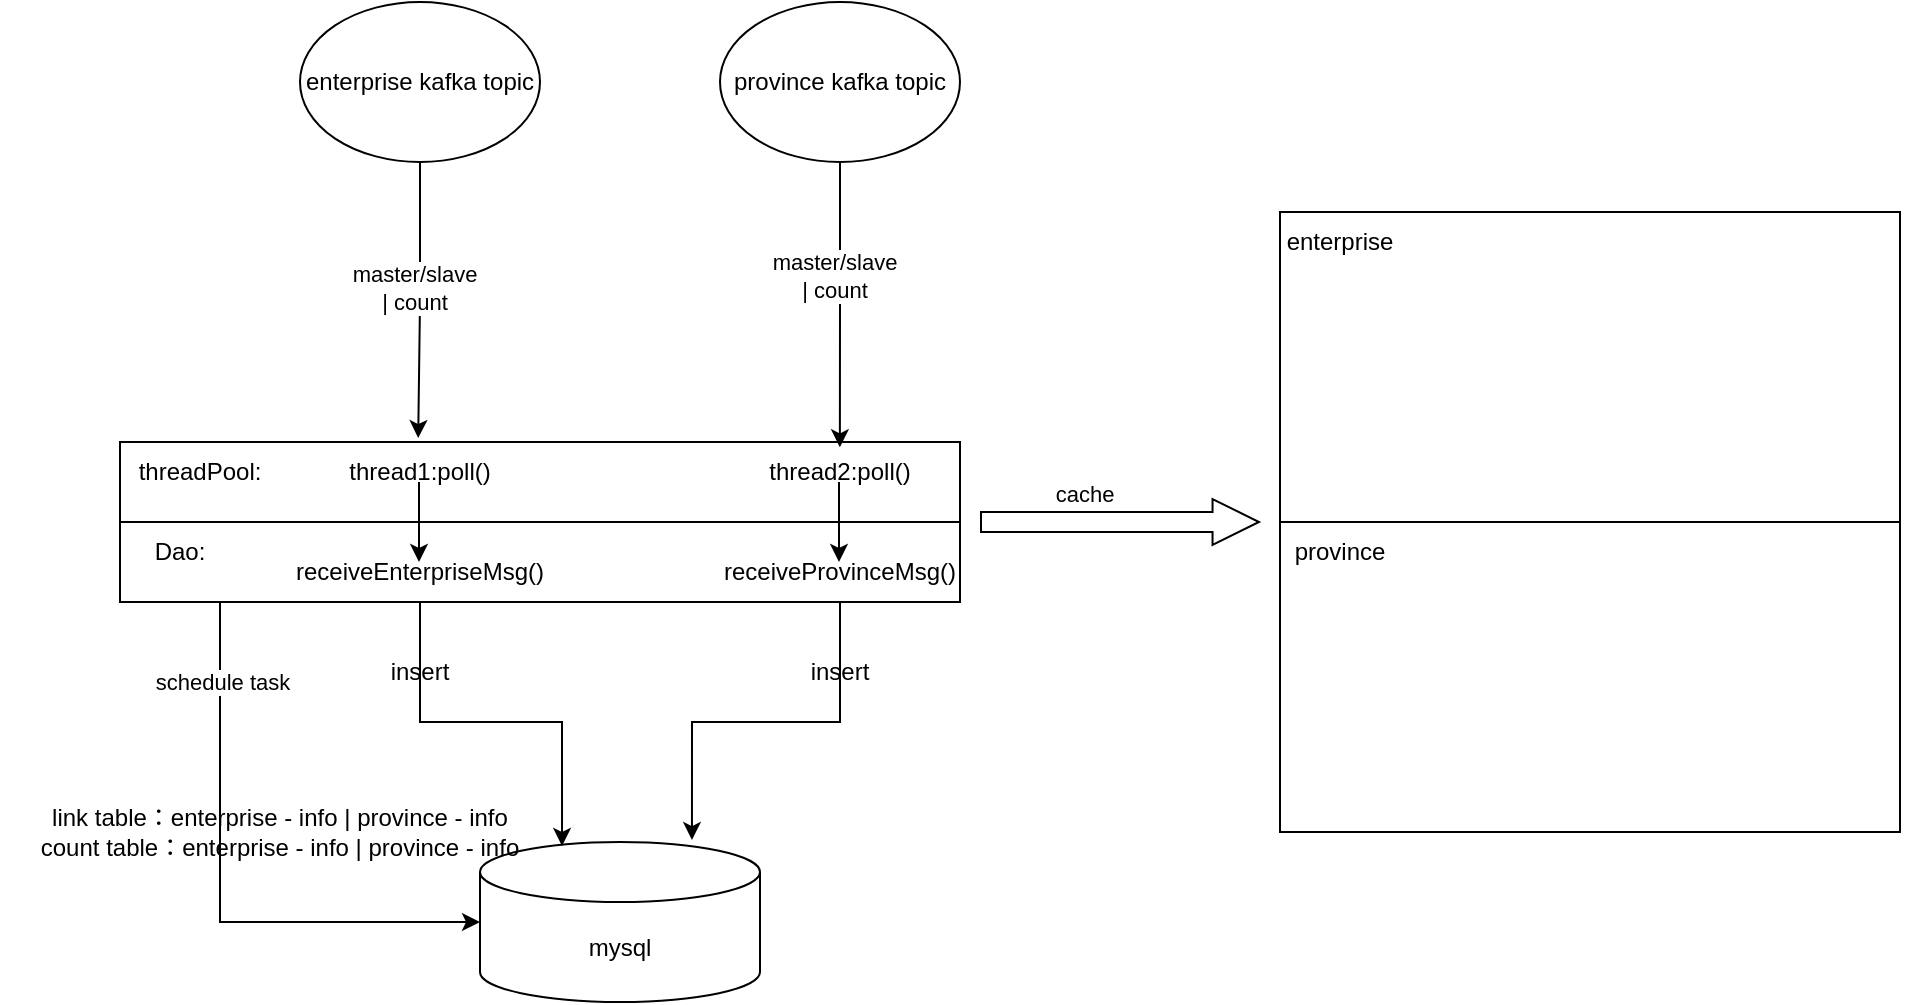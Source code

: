 <mxfile version="20.5.3" type="github">
  <diagram id="AL3O_xL7YQzq8grCgCo2" name="第 1 页">
    <mxGraphModel dx="1375" dy="762" grid="1" gridSize="10" guides="1" tooltips="1" connect="1" arrows="1" fold="1" page="1" pageScale="1" pageWidth="1654" pageHeight="2336" math="0" shadow="0">
      <root>
        <mxCell id="0" />
        <mxCell id="1" parent="0" />
        <mxCell id="YoZwcybYt3LhvjKQw7QA-45" style="edgeStyle=orthogonalEdgeStyle;rounded=0;orthogonalLoop=1;jettySize=auto;html=1;exitX=0.25;exitY=1;exitDx=0;exitDy=0;entryX=0;entryY=0.5;entryDx=0;entryDy=0;entryPerimeter=0;" edge="1" parent="1" source="YoZwcybYt3LhvjKQw7QA-3" target="YoZwcybYt3LhvjKQw7QA-21">
          <mxGeometry relative="1" as="geometry">
            <Array as="points">
              <mxPoint x="200" y="400" />
              <mxPoint x="200" y="560" />
            </Array>
          </mxGeometry>
        </mxCell>
        <mxCell id="YoZwcybYt3LhvjKQw7QA-46" value="schedule task" style="edgeLabel;html=1;align=center;verticalAlign=middle;resizable=0;points=[];" vertex="1" connectable="0" parent="YoZwcybYt3LhvjKQw7QA-45">
          <mxGeometry x="-0.736" y="-2" relative="1" as="geometry">
            <mxPoint x="-9" y="42" as="offset" />
          </mxGeometry>
        </mxCell>
        <mxCell id="YoZwcybYt3LhvjKQw7QA-3" value="" style="rounded=0;whiteSpace=wrap;html=1;" vertex="1" parent="1">
          <mxGeometry x="150" y="320" width="420" height="80" as="geometry" />
        </mxCell>
        <mxCell id="YoZwcybYt3LhvjKQw7QA-8" style="edgeStyle=orthogonalEdgeStyle;rounded=0;orthogonalLoop=1;jettySize=auto;html=1;exitX=0.5;exitY=1;exitDx=0;exitDy=0;entryX=0.355;entryY=-0.025;entryDx=0;entryDy=0;entryPerimeter=0;" edge="1" parent="1" source="YoZwcybYt3LhvjKQw7QA-6" target="YoZwcybYt3LhvjKQw7QA-3">
          <mxGeometry relative="1" as="geometry">
            <mxPoint x="210" y="310" as="targetPoint" />
          </mxGeometry>
        </mxCell>
        <mxCell id="YoZwcybYt3LhvjKQw7QA-10" value="master/slave&lt;br&gt;| count" style="edgeLabel;html=1;align=center;verticalAlign=middle;resizable=0;points=[];" vertex="1" connectable="0" parent="YoZwcybYt3LhvjKQw7QA-8">
          <mxGeometry x="-0.095" y="-3" relative="1" as="geometry">
            <mxPoint as="offset" />
          </mxGeometry>
        </mxCell>
        <mxCell id="YoZwcybYt3LhvjKQw7QA-6" value="enterprise kafka topic" style="ellipse;whiteSpace=wrap;html=1;" vertex="1" parent="1">
          <mxGeometry x="240" y="100" width="120" height="80" as="geometry" />
        </mxCell>
        <mxCell id="YoZwcybYt3LhvjKQw7QA-9" style="edgeStyle=orthogonalEdgeStyle;rounded=0;orthogonalLoop=1;jettySize=auto;html=1;exitX=0.5;exitY=1;exitDx=0;exitDy=0;entryX=0.857;entryY=0.033;entryDx=0;entryDy=0;entryPerimeter=0;" edge="1" parent="1" source="YoZwcybYt3LhvjKQw7QA-7" target="YoZwcybYt3LhvjKQw7QA-3">
          <mxGeometry relative="1" as="geometry" />
        </mxCell>
        <mxCell id="YoZwcybYt3LhvjKQw7QA-11" value="master/slave&lt;br&gt;| count" style="edgeLabel;html=1;align=center;verticalAlign=middle;resizable=0;points=[];" vertex="1" connectable="0" parent="YoZwcybYt3LhvjKQw7QA-9">
          <mxGeometry x="-0.187" y="-3" relative="1" as="geometry">
            <mxPoint y="-1" as="offset" />
          </mxGeometry>
        </mxCell>
        <mxCell id="YoZwcybYt3LhvjKQw7QA-7" value="province kafka topic" style="ellipse;whiteSpace=wrap;html=1;" vertex="1" parent="1">
          <mxGeometry x="450" y="100" width="120" height="80" as="geometry" />
        </mxCell>
        <mxCell id="YoZwcybYt3LhvjKQw7QA-13" value="" style="endArrow=none;html=1;rounded=0;" edge="1" parent="1" target="YoZwcybYt3LhvjKQw7QA-3">
          <mxGeometry width="50" height="50" relative="1" as="geometry">
            <mxPoint x="150" y="360" as="sourcePoint" />
            <mxPoint x="200" y="310" as="targetPoint" />
            <Array as="points">
              <mxPoint x="520" y="360" />
            </Array>
          </mxGeometry>
        </mxCell>
        <mxCell id="YoZwcybYt3LhvjKQw7QA-19" value="thread1:poll()" style="text;html=1;strokeColor=none;fillColor=none;align=center;verticalAlign=middle;whiteSpace=wrap;rounded=0;" vertex="1" parent="1">
          <mxGeometry x="270" y="320" width="60" height="30" as="geometry" />
        </mxCell>
        <mxCell id="YoZwcybYt3LhvjKQw7QA-20" value="thread2:poll()" style="text;html=1;strokeColor=none;fillColor=none;align=center;verticalAlign=middle;whiteSpace=wrap;rounded=0;" vertex="1" parent="1">
          <mxGeometry x="480" y="320" width="60" height="30" as="geometry" />
        </mxCell>
        <mxCell id="YoZwcybYt3LhvjKQw7QA-21" value="mysql" style="shape=cylinder3;whiteSpace=wrap;html=1;boundedLbl=1;backgroundOutline=1;size=15;" vertex="1" parent="1">
          <mxGeometry x="330" y="520" width="140" height="80" as="geometry" />
        </mxCell>
        <mxCell id="YoZwcybYt3LhvjKQw7QA-22" value="threadPool:" style="text;html=1;strokeColor=none;fillColor=none;align=center;verticalAlign=middle;whiteSpace=wrap;rounded=0;" vertex="1" parent="1">
          <mxGeometry x="160" y="320" width="60" height="30" as="geometry" />
        </mxCell>
        <mxCell id="YoZwcybYt3LhvjKQw7QA-23" value="Dao:" style="text;html=1;strokeColor=none;fillColor=none;align=center;verticalAlign=middle;whiteSpace=wrap;rounded=0;" vertex="1" parent="1">
          <mxGeometry x="150" y="360" width="60" height="30" as="geometry" />
        </mxCell>
        <mxCell id="YoZwcybYt3LhvjKQw7QA-28" style="edgeStyle=orthogonalEdgeStyle;rounded=0;orthogonalLoop=1;jettySize=auto;html=1;exitX=0.5;exitY=1;exitDx=0;exitDy=0;entryX=0.293;entryY=0.025;entryDx=0;entryDy=0;entryPerimeter=0;" edge="1" parent="1" source="YoZwcybYt3LhvjKQw7QA-24" target="YoZwcybYt3LhvjKQw7QA-21">
          <mxGeometry relative="1" as="geometry" />
        </mxCell>
        <mxCell id="YoZwcybYt3LhvjKQw7QA-24" value="receiveEnterpriseMsg()" style="text;html=1;strokeColor=none;fillColor=none;align=center;verticalAlign=middle;whiteSpace=wrap;rounded=0;" vertex="1" parent="1">
          <mxGeometry x="270" y="370" width="60" height="30" as="geometry" />
        </mxCell>
        <mxCell id="YoZwcybYt3LhvjKQw7QA-25" value="" style="endArrow=classic;html=1;rounded=0;" edge="1" parent="1">
          <mxGeometry width="50" height="50" relative="1" as="geometry">
            <mxPoint x="299.5" y="340" as="sourcePoint" />
            <mxPoint x="299.5" y="380" as="targetPoint" />
          </mxGeometry>
        </mxCell>
        <mxCell id="YoZwcybYt3LhvjKQw7QA-26" value="" style="endArrow=classic;html=1;rounded=0;" edge="1" parent="1">
          <mxGeometry width="50" height="50" relative="1" as="geometry">
            <mxPoint x="509.5" y="340" as="sourcePoint" />
            <mxPoint x="509.5" y="380" as="targetPoint" />
          </mxGeometry>
        </mxCell>
        <mxCell id="YoZwcybYt3LhvjKQw7QA-29" style="edgeStyle=orthogonalEdgeStyle;rounded=0;orthogonalLoop=1;jettySize=auto;html=1;exitX=0.5;exitY=1;exitDx=0;exitDy=0;entryX=0.757;entryY=-0.012;entryDx=0;entryDy=0;entryPerimeter=0;" edge="1" parent="1" source="YoZwcybYt3LhvjKQw7QA-27" target="YoZwcybYt3LhvjKQw7QA-21">
          <mxGeometry relative="1" as="geometry" />
        </mxCell>
        <mxCell id="YoZwcybYt3LhvjKQw7QA-27" value="receiveProvinceMsg()" style="text;html=1;strokeColor=none;fillColor=none;align=center;verticalAlign=middle;whiteSpace=wrap;rounded=0;" vertex="1" parent="1">
          <mxGeometry x="480" y="370" width="60" height="30" as="geometry" />
        </mxCell>
        <mxCell id="YoZwcybYt3LhvjKQw7QA-30" value="insert" style="text;html=1;strokeColor=none;fillColor=none;align=center;verticalAlign=middle;whiteSpace=wrap;rounded=0;" vertex="1" parent="1">
          <mxGeometry x="270" y="420" width="60" height="30" as="geometry" />
        </mxCell>
        <mxCell id="YoZwcybYt3LhvjKQw7QA-31" value="insert" style="text;html=1;strokeColor=none;fillColor=none;align=center;verticalAlign=middle;whiteSpace=wrap;rounded=0;" vertex="1" parent="1">
          <mxGeometry x="480" y="420" width="60" height="30" as="geometry" />
        </mxCell>
        <mxCell id="YoZwcybYt3LhvjKQw7QA-33" value="link table：enterprise - info | province - info&lt;br&gt;count table：enterprise - info | province - info" style="text;html=1;strokeColor=none;fillColor=none;align=center;verticalAlign=middle;whiteSpace=wrap;rounded=0;" vertex="1" parent="1">
          <mxGeometry x="90" y="480" width="280" height="70" as="geometry" />
        </mxCell>
        <mxCell id="YoZwcybYt3LhvjKQw7QA-34" value="" style="shape=flexArrow;endArrow=classic;html=1;rounded=0;endWidth=12;endSize=7.41;" edge="1" parent="1">
          <mxGeometry width="50" height="50" relative="1" as="geometry">
            <mxPoint x="580" y="360" as="sourcePoint" />
            <mxPoint x="720" y="360" as="targetPoint" />
          </mxGeometry>
        </mxCell>
        <mxCell id="YoZwcybYt3LhvjKQw7QA-35" value="cache" style="edgeLabel;html=1;align=center;verticalAlign=middle;resizable=0;points=[];" vertex="1" connectable="0" parent="YoZwcybYt3LhvjKQw7QA-34">
          <mxGeometry x="-0.214" y="-4" relative="1" as="geometry">
            <mxPoint x="-3" y="-18" as="offset" />
          </mxGeometry>
        </mxCell>
        <mxCell id="YoZwcybYt3LhvjKQw7QA-36" value="" style="whiteSpace=wrap;html=1;aspect=fixed;" vertex="1" parent="1">
          <mxGeometry x="730" y="205" width="310" height="310" as="geometry" />
        </mxCell>
        <mxCell id="YoZwcybYt3LhvjKQw7QA-38" value="" style="endArrow=none;html=1;rounded=0;entryX=0;entryY=0.5;entryDx=0;entryDy=0;exitX=1;exitY=0.5;exitDx=0;exitDy=0;" edge="1" parent="1" source="YoZwcybYt3LhvjKQw7QA-36" target="YoZwcybYt3LhvjKQw7QA-36">
          <mxGeometry width="50" height="50" relative="1" as="geometry">
            <mxPoint x="630" y="500" as="sourcePoint" />
            <mxPoint x="680" y="450" as="targetPoint" />
          </mxGeometry>
        </mxCell>
        <mxCell id="YoZwcybYt3LhvjKQw7QA-42" value="enterprise" style="text;html=1;strokeColor=none;fillColor=none;align=center;verticalAlign=middle;whiteSpace=wrap;rounded=0;" vertex="1" parent="1">
          <mxGeometry x="730" y="205" width="60" height="30" as="geometry" />
        </mxCell>
        <mxCell id="YoZwcybYt3LhvjKQw7QA-43" value="province" style="text;html=1;strokeColor=none;fillColor=none;align=center;verticalAlign=middle;whiteSpace=wrap;rounded=0;" vertex="1" parent="1">
          <mxGeometry x="730" y="360" width="60" height="30" as="geometry" />
        </mxCell>
      </root>
    </mxGraphModel>
  </diagram>
</mxfile>
